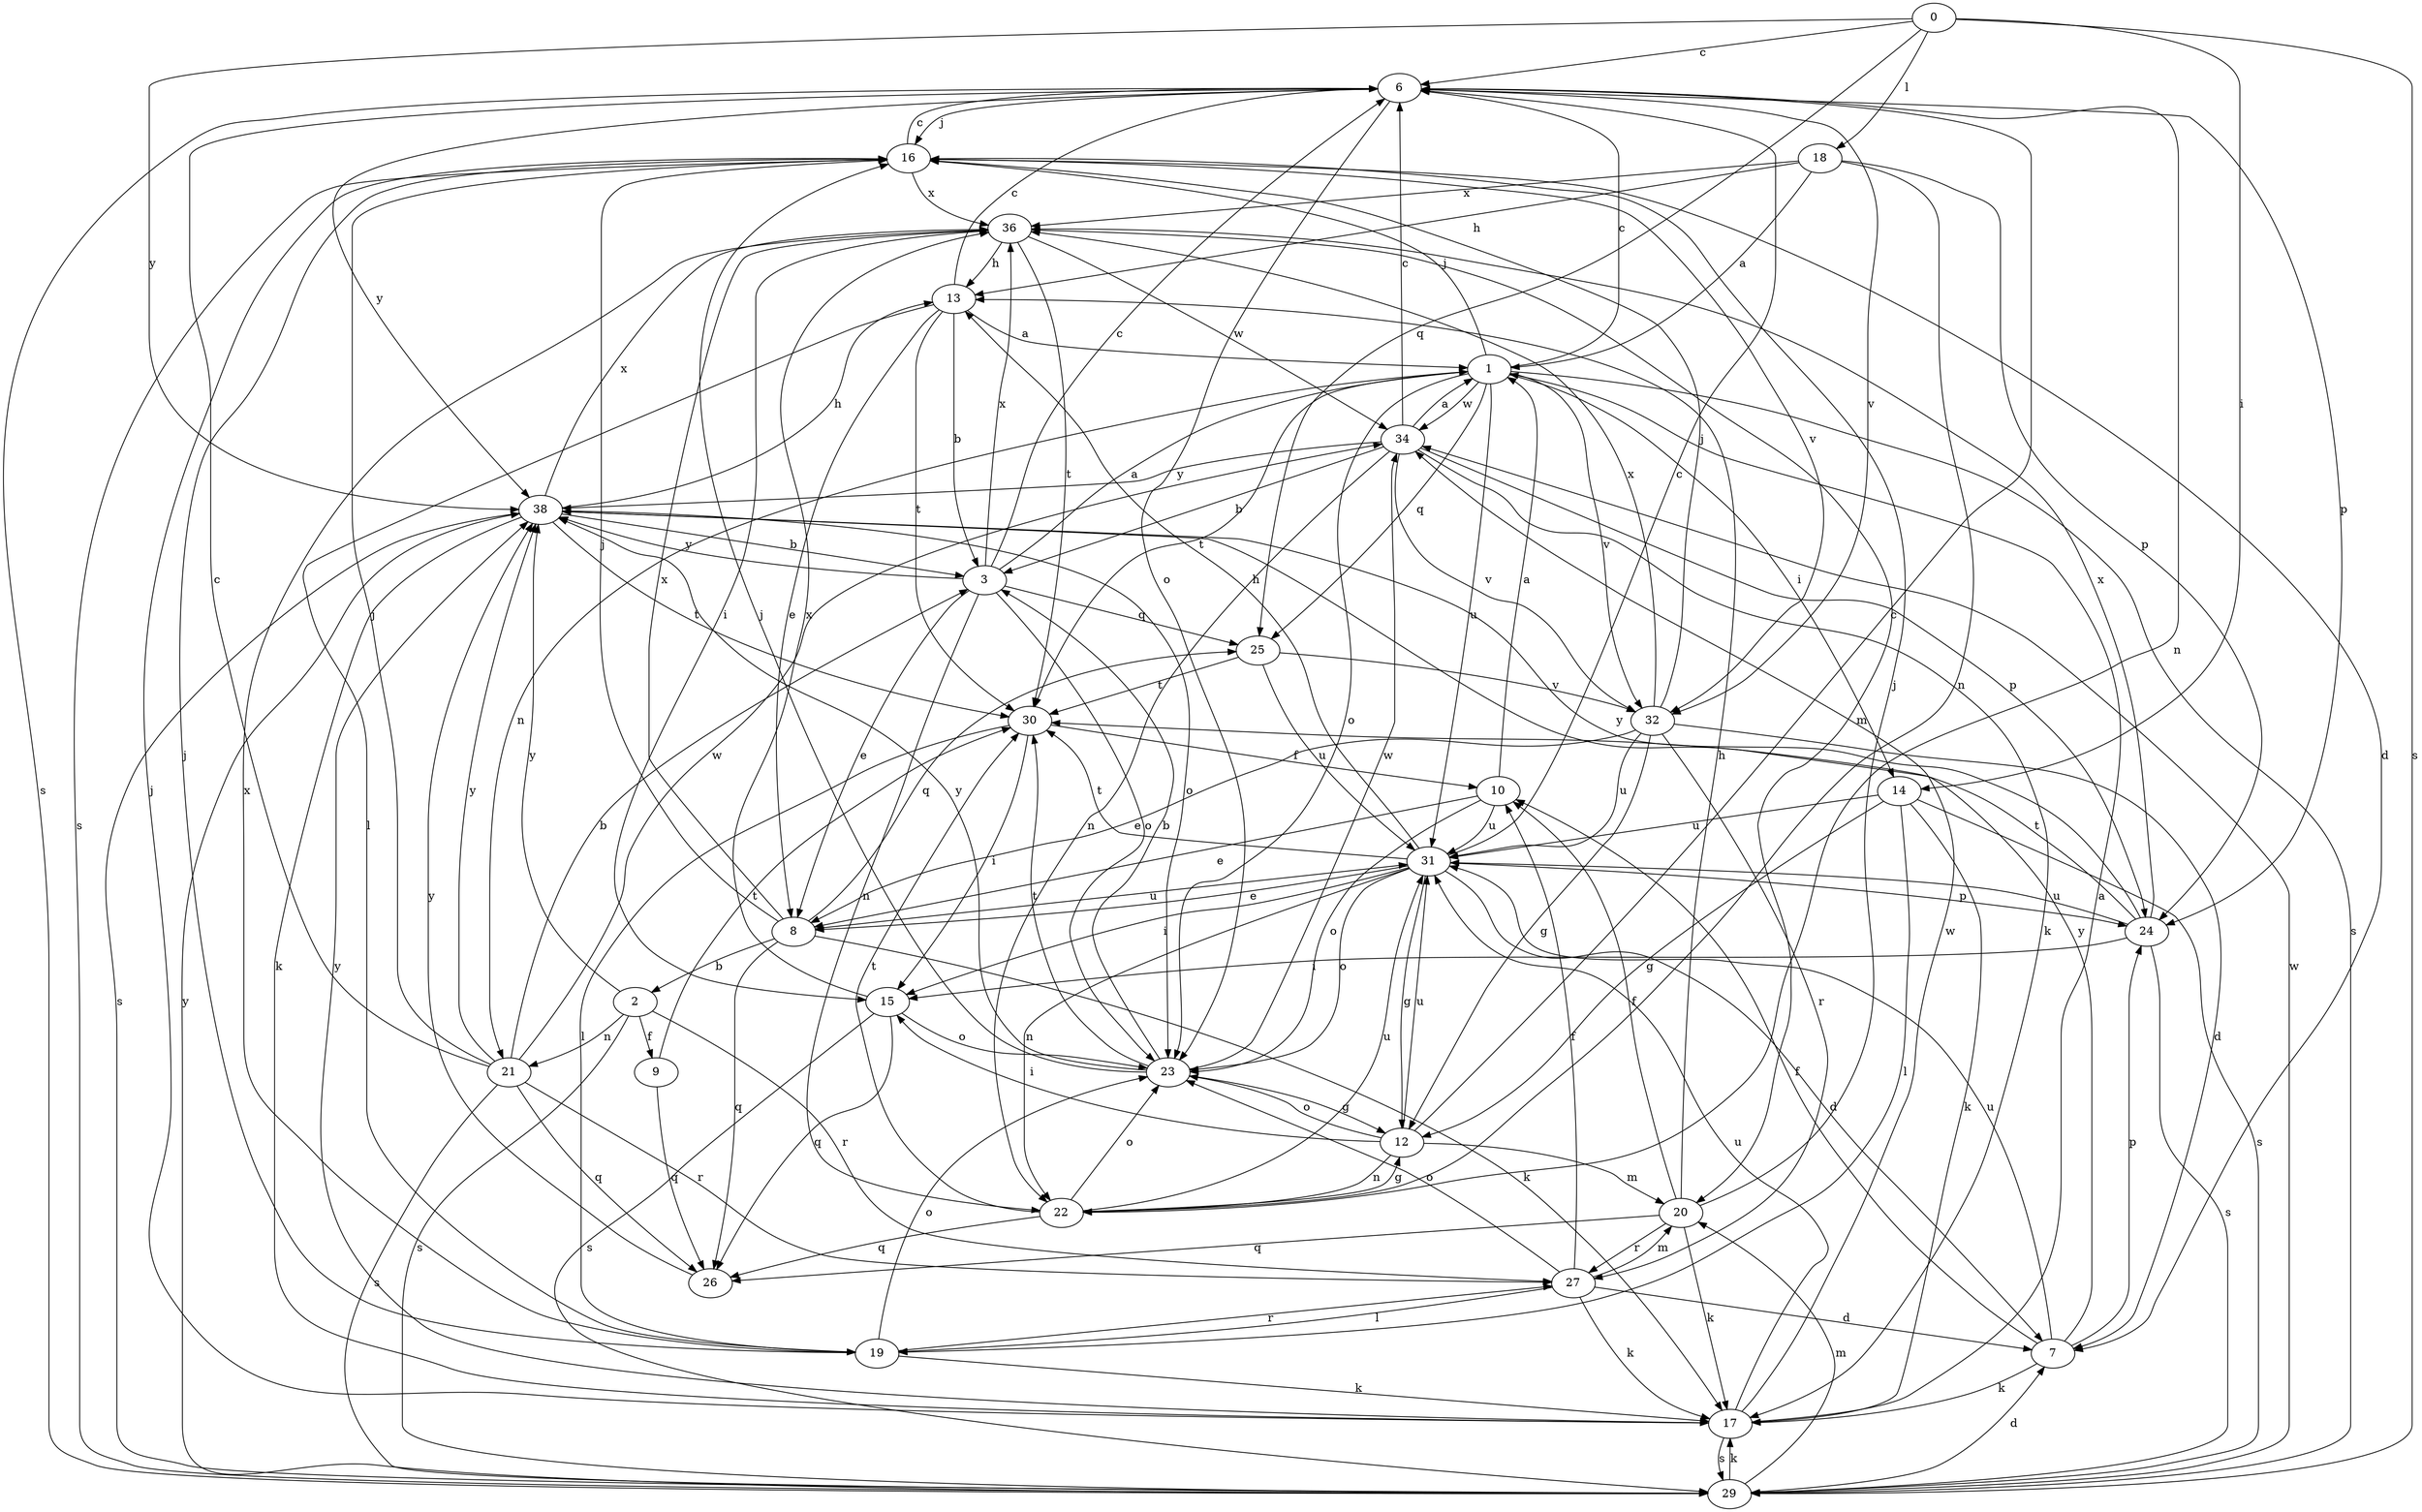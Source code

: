 strict digraph  {
0;
1;
2;
3;
6;
7;
8;
9;
10;
12;
13;
14;
15;
16;
17;
18;
19;
20;
21;
22;
23;
24;
25;
26;
27;
29;
30;
31;
32;
34;
36;
38;
0 -> 6  [label=c];
0 -> 14  [label=i];
0 -> 18  [label=l];
0 -> 25  [label=q];
0 -> 29  [label=s];
0 -> 38  [label=y];
1 -> 6  [label=c];
1 -> 14  [label=i];
1 -> 16  [label=j];
1 -> 21  [label=n];
1 -> 23  [label=o];
1 -> 25  [label=q];
1 -> 29  [label=s];
1 -> 30  [label=t];
1 -> 31  [label=u];
1 -> 32  [label=v];
1 -> 34  [label=w];
2 -> 9  [label=f];
2 -> 21  [label=n];
2 -> 27  [label=r];
2 -> 29  [label=s];
2 -> 38  [label=y];
3 -> 1  [label=a];
3 -> 6  [label=c];
3 -> 8  [label=e];
3 -> 22  [label=n];
3 -> 23  [label=o];
3 -> 25  [label=q];
3 -> 36  [label=x];
3 -> 38  [label=y];
6 -> 16  [label=j];
6 -> 22  [label=n];
6 -> 23  [label=o];
6 -> 24  [label=p];
6 -> 29  [label=s];
6 -> 32  [label=v];
6 -> 38  [label=y];
7 -> 10  [label=f];
7 -> 17  [label=k];
7 -> 24  [label=p];
7 -> 31  [label=u];
7 -> 38  [label=y];
8 -> 2  [label=b];
8 -> 16  [label=j];
8 -> 17  [label=k];
8 -> 25  [label=q];
8 -> 26  [label=q];
8 -> 31  [label=u];
8 -> 36  [label=x];
9 -> 26  [label=q];
9 -> 30  [label=t];
10 -> 1  [label=a];
10 -> 8  [label=e];
10 -> 23  [label=o];
10 -> 31  [label=u];
12 -> 6  [label=c];
12 -> 15  [label=i];
12 -> 20  [label=m];
12 -> 22  [label=n];
12 -> 23  [label=o];
12 -> 31  [label=u];
13 -> 1  [label=a];
13 -> 3  [label=b];
13 -> 6  [label=c];
13 -> 8  [label=e];
13 -> 19  [label=l];
13 -> 30  [label=t];
14 -> 12  [label=g];
14 -> 17  [label=k];
14 -> 19  [label=l];
14 -> 29  [label=s];
14 -> 31  [label=u];
15 -> 23  [label=o];
15 -> 26  [label=q];
15 -> 29  [label=s];
15 -> 36  [label=x];
16 -> 6  [label=c];
16 -> 7  [label=d];
16 -> 29  [label=s];
16 -> 32  [label=v];
16 -> 36  [label=x];
17 -> 1  [label=a];
17 -> 16  [label=j];
17 -> 29  [label=s];
17 -> 31  [label=u];
17 -> 34  [label=w];
17 -> 38  [label=y];
18 -> 1  [label=a];
18 -> 13  [label=h];
18 -> 22  [label=n];
18 -> 24  [label=p];
18 -> 36  [label=x];
19 -> 16  [label=j];
19 -> 17  [label=k];
19 -> 23  [label=o];
19 -> 27  [label=r];
19 -> 36  [label=x];
20 -> 10  [label=f];
20 -> 13  [label=h];
20 -> 16  [label=j];
20 -> 17  [label=k];
20 -> 26  [label=q];
20 -> 27  [label=r];
21 -> 3  [label=b];
21 -> 6  [label=c];
21 -> 16  [label=j];
21 -> 26  [label=q];
21 -> 27  [label=r];
21 -> 29  [label=s];
21 -> 34  [label=w];
21 -> 38  [label=y];
22 -> 12  [label=g];
22 -> 23  [label=o];
22 -> 26  [label=q];
22 -> 30  [label=t];
22 -> 31  [label=u];
23 -> 3  [label=b];
23 -> 12  [label=g];
23 -> 16  [label=j];
23 -> 30  [label=t];
23 -> 34  [label=w];
23 -> 38  [label=y];
24 -> 15  [label=i];
24 -> 29  [label=s];
24 -> 30  [label=t];
24 -> 31  [label=u];
24 -> 36  [label=x];
24 -> 38  [label=y];
25 -> 30  [label=t];
25 -> 31  [label=u];
25 -> 32  [label=v];
26 -> 38  [label=y];
27 -> 7  [label=d];
27 -> 10  [label=f];
27 -> 17  [label=k];
27 -> 19  [label=l];
27 -> 20  [label=m];
27 -> 23  [label=o];
29 -> 7  [label=d];
29 -> 17  [label=k];
29 -> 20  [label=m];
29 -> 34  [label=w];
29 -> 38  [label=y];
30 -> 10  [label=f];
30 -> 15  [label=i];
30 -> 19  [label=l];
31 -> 6  [label=c];
31 -> 7  [label=d];
31 -> 8  [label=e];
31 -> 12  [label=g];
31 -> 13  [label=h];
31 -> 15  [label=i];
31 -> 22  [label=n];
31 -> 23  [label=o];
31 -> 24  [label=p];
31 -> 30  [label=t];
32 -> 7  [label=d];
32 -> 8  [label=e];
32 -> 12  [label=g];
32 -> 16  [label=j];
32 -> 27  [label=r];
32 -> 31  [label=u];
32 -> 36  [label=x];
34 -> 1  [label=a];
34 -> 3  [label=b];
34 -> 6  [label=c];
34 -> 17  [label=k];
34 -> 22  [label=n];
34 -> 24  [label=p];
34 -> 32  [label=v];
34 -> 38  [label=y];
36 -> 13  [label=h];
36 -> 15  [label=i];
36 -> 20  [label=m];
36 -> 30  [label=t];
36 -> 34  [label=w];
38 -> 3  [label=b];
38 -> 13  [label=h];
38 -> 17  [label=k];
38 -> 23  [label=o];
38 -> 29  [label=s];
38 -> 30  [label=t];
38 -> 36  [label=x];
}
